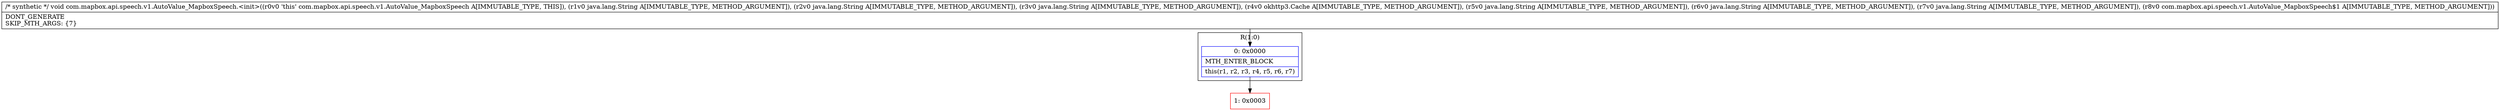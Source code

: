 digraph "CFG forcom.mapbox.api.speech.v1.AutoValue_MapboxSpeech.\<init\>(Ljava\/lang\/String;Ljava\/lang\/String;Ljava\/lang\/String;Lokhttp3\/Cache;Ljava\/lang\/String;Ljava\/lang\/String;Ljava\/lang\/String;Lcom\/mapbox\/api\/speech\/v1\/AutoValue_MapboxSpeech$1;)V" {
subgraph cluster_Region_1541712211 {
label = "R(1:0)";
node [shape=record,color=blue];
Node_0 [shape=record,label="{0\:\ 0x0000|MTH_ENTER_BLOCK\l|this(r1, r2, r3, r4, r5, r6, r7)\l}"];
}
Node_1 [shape=record,color=red,label="{1\:\ 0x0003}"];
MethodNode[shape=record,label="{\/* synthetic *\/ void com.mapbox.api.speech.v1.AutoValue_MapboxSpeech.\<init\>((r0v0 'this' com.mapbox.api.speech.v1.AutoValue_MapboxSpeech A[IMMUTABLE_TYPE, THIS]), (r1v0 java.lang.String A[IMMUTABLE_TYPE, METHOD_ARGUMENT]), (r2v0 java.lang.String A[IMMUTABLE_TYPE, METHOD_ARGUMENT]), (r3v0 java.lang.String A[IMMUTABLE_TYPE, METHOD_ARGUMENT]), (r4v0 okhttp3.Cache A[IMMUTABLE_TYPE, METHOD_ARGUMENT]), (r5v0 java.lang.String A[IMMUTABLE_TYPE, METHOD_ARGUMENT]), (r6v0 java.lang.String A[IMMUTABLE_TYPE, METHOD_ARGUMENT]), (r7v0 java.lang.String A[IMMUTABLE_TYPE, METHOD_ARGUMENT]), (r8v0 com.mapbox.api.speech.v1.AutoValue_MapboxSpeech$1 A[IMMUTABLE_TYPE, METHOD_ARGUMENT]))  | DONT_GENERATE\lSKIP_MTH_ARGS: \{7\}\l}"];
MethodNode -> Node_0;
Node_0 -> Node_1;
}

